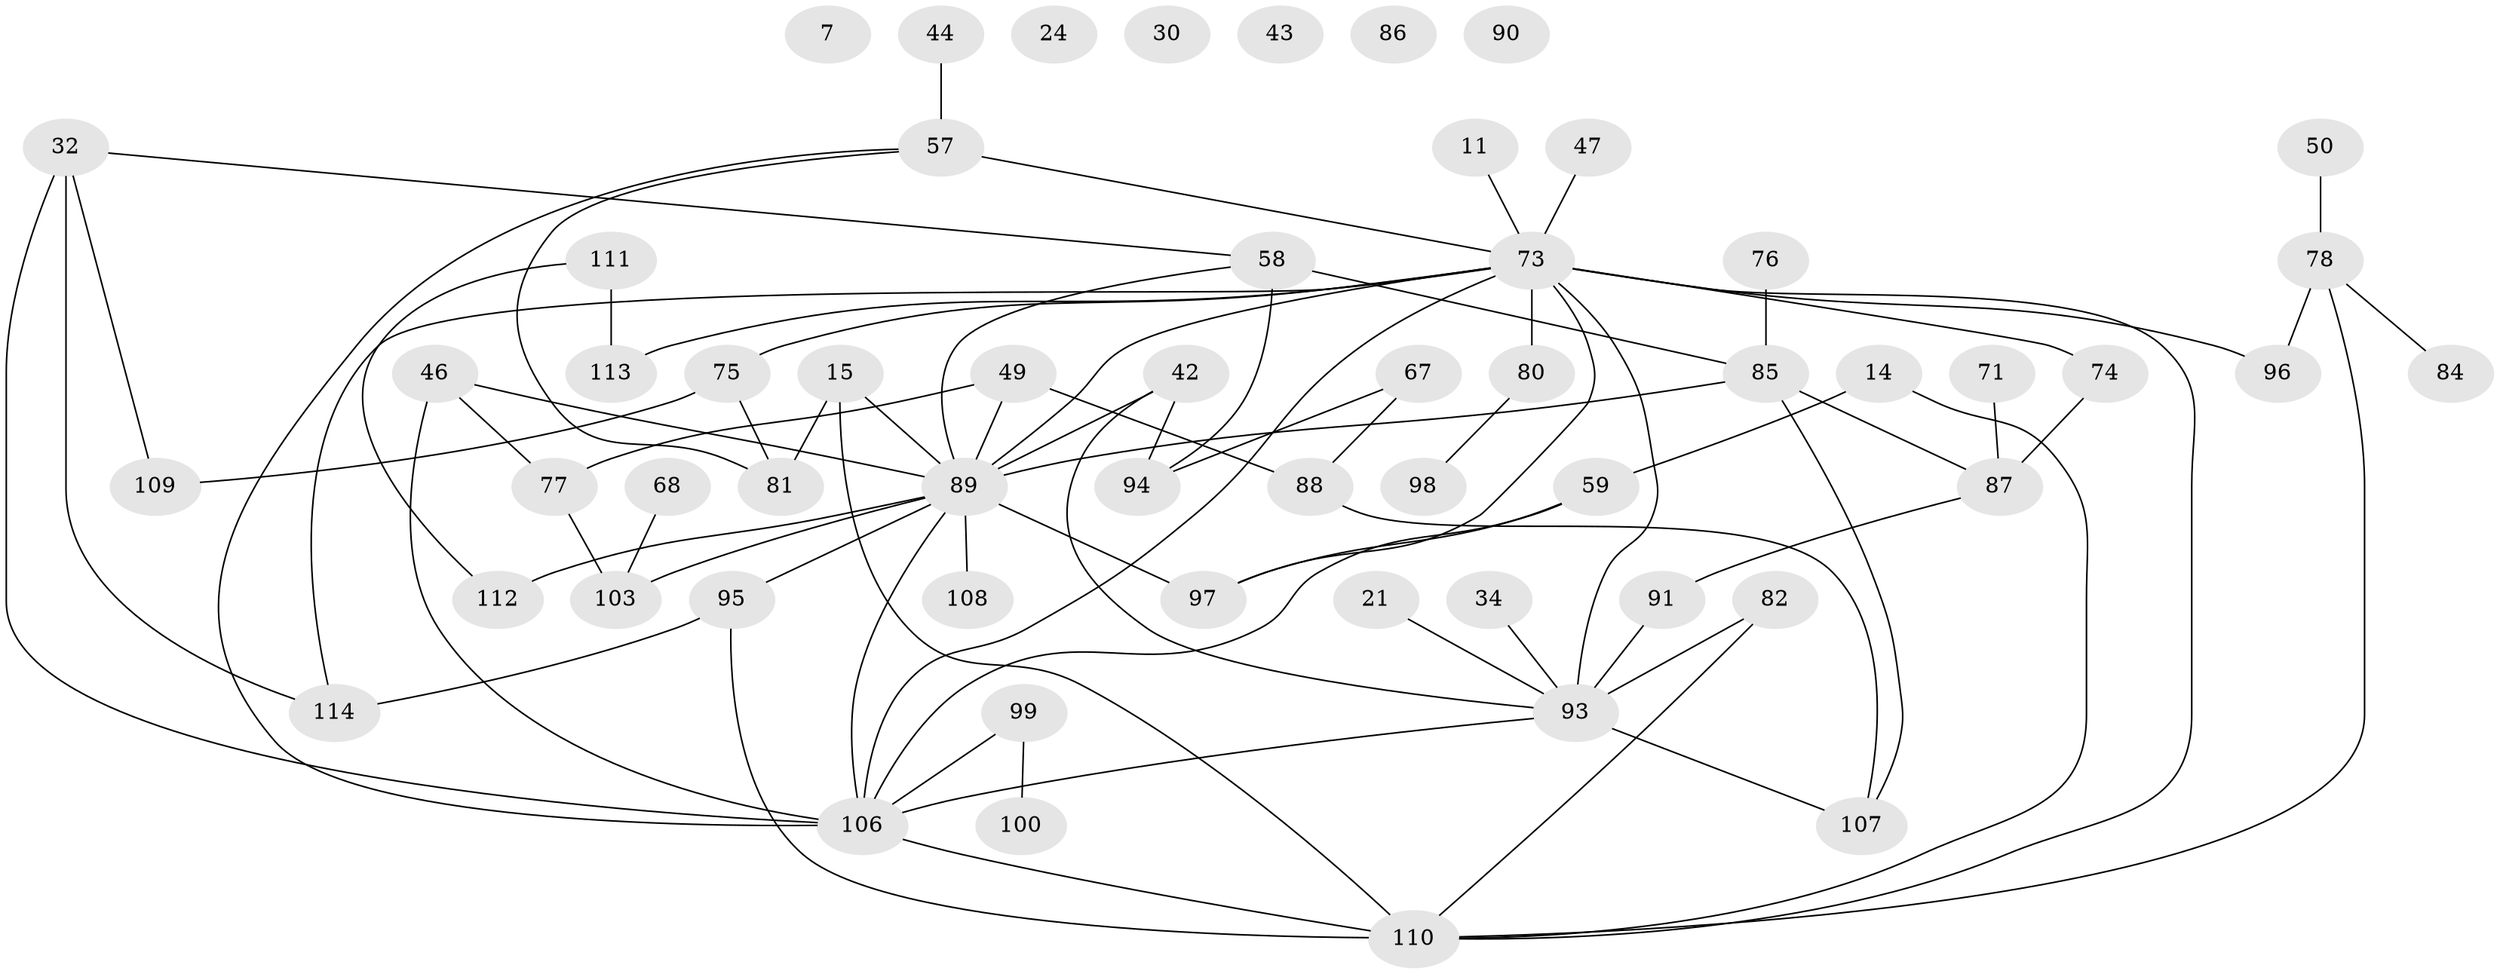 // original degree distribution, {5: 0.06140350877192982, 2: 0.22807017543859648, 3: 0.20175438596491227, 1: 0.16666666666666666, 4: 0.22807017543859648, 0: 0.05263157894736842, 6: 0.05263157894736842, 7: 0.008771929824561403}
// Generated by graph-tools (version 1.1) at 2025/39/03/09/25 04:39:59]
// undirected, 57 vertices, 79 edges
graph export_dot {
graph [start="1"]
  node [color=gray90,style=filled];
  7;
  11;
  14;
  15;
  21;
  24;
  30;
  32;
  34;
  42 [super="+35+38"];
  43;
  44;
  46 [super="+39"];
  47;
  49;
  50;
  57 [super="+52"];
  58 [super="+40"];
  59 [super="+33"];
  67 [super="+4"];
  68 [super="+27"];
  71;
  73 [super="+26+56+62"];
  74;
  75 [super="+25"];
  76;
  77;
  78;
  80;
  81 [super="+41+48"];
  82;
  84;
  85 [super="+51+83"];
  86;
  87 [super="+2"];
  88 [super="+66"];
  89 [super="+64+45"];
  90;
  91;
  93 [super="+92+65+61"];
  94;
  95;
  96 [super="+60"];
  97;
  98;
  99 [super="+16+19"];
  100;
  103 [super="+70"];
  106 [super="+105+104+102"];
  107 [super="+37"];
  108 [super="+63"];
  109;
  110 [super="+29"];
  111;
  112;
  113;
  114 [super="+69"];
  11 -- 73;
  14 -- 110 [weight=2];
  14 -- 59;
  15 -- 81;
  15 -- 110 [weight=2];
  15 -- 89;
  21 -- 93;
  32 -- 109;
  32 -- 114 [weight=2];
  32 -- 58;
  32 -- 106 [weight=2];
  34 -- 93;
  42 -- 89;
  42 -- 93;
  42 -- 94;
  44 -- 57;
  46 -- 77 [weight=2];
  46 -- 89 [weight=2];
  46 -- 106;
  47 -- 73;
  49 -- 77;
  49 -- 89 [weight=2];
  49 -- 88;
  50 -- 78;
  57 -- 73 [weight=2];
  57 -- 81;
  57 -- 106;
  58 -- 94 [weight=2];
  58 -- 89;
  58 -- 85;
  59 -- 97;
  59 -- 106;
  67 -- 94;
  67 -- 88;
  68 -- 103;
  71 -- 87;
  73 -- 74 [weight=3];
  73 -- 114;
  73 -- 80 [weight=2];
  73 -- 113;
  73 -- 110;
  73 -- 96 [weight=2];
  73 -- 89 [weight=2];
  73 -- 97;
  73 -- 75 [weight=2];
  73 -- 93 [weight=2];
  73 -- 106;
  74 -- 87;
  75 -- 109;
  75 -- 81;
  76 -- 85;
  77 -- 103;
  78 -- 84;
  78 -- 96 [weight=2];
  78 -- 110;
  80 -- 98;
  82 -- 93;
  82 -- 110;
  85 -- 107 [weight=2];
  85 -- 87;
  85 -- 89;
  87 -- 91;
  88 -- 107;
  89 -- 97 [weight=2];
  89 -- 103 [weight=2];
  89 -- 108;
  89 -- 112;
  89 -- 95;
  89 -- 106 [weight=3];
  91 -- 93;
  93 -- 107 [weight=2];
  93 -- 106 [weight=2];
  95 -- 110;
  95 -- 114;
  99 -- 106;
  99 -- 100;
  106 -- 110 [weight=2];
  111 -- 112;
  111 -- 113;
}
